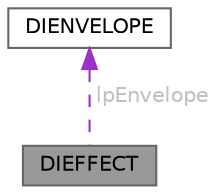 digraph "DIEFFECT"
{
 // LATEX_PDF_SIZE
  bgcolor="transparent";
  edge [fontname=Helvetica,fontsize=10,labelfontname=Helvetica,labelfontsize=10];
  node [fontname=Helvetica,fontsize=10,shape=box,height=0.2,width=0.4];
  Node1 [id="Node000001",label="DIEFFECT",height=0.2,width=0.4,color="gray40", fillcolor="grey60", style="filled", fontcolor="black",tooltip=" "];
  Node2 -> Node1 [id="edge2_Node000001_Node000002",dir="back",color="darkorchid3",style="dashed",tooltip=" ",label=" lpEnvelope",fontcolor="grey" ];
  Node2 [id="Node000002",label="DIENVELOPE",height=0.2,width=0.4,color="gray40", fillcolor="white", style="filled",URL="$structDIENVELOPE.html",tooltip=" "];
}
